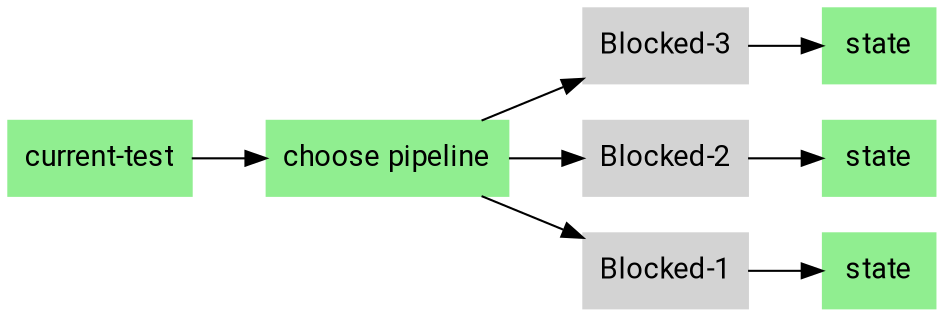 digraph pipeline {
  graph [fontname="Roboto,sans-serif"]
  node [fontname="Roboto,sans-serif",shape="box"]
  edge [fontname="Roboto,sans-serif"]
  rankdir=LR
  n3 [label="current-test",color="#90ee90",fillcolor="#90ee90",style="filled"]
  n2 [label="choose pipeline",color="#90ee90",fillcolor="#90ee90",style="filled"]
  n9 [label="Blocked-3",color="#d3d3d3",fillcolor="#d3d3d3",style="filled"]
  n8 [label="state",color="#90ee90",fillcolor="#90ee90",style="filled"]
  n16 [label="Blocked-2",color="#d3d3d3",fillcolor="#d3d3d3",style="filled"]
  n15 [label="state",color="#90ee90",fillcolor="#90ee90",style="filled"]
  n24 [label="Blocked-1",color="#d3d3d3",fillcolor="#d3d3d3",style="filled"]
  n23 [label="state",color="#90ee90",fillcolor="#90ee90",style="filled"]
  n24 -> n23
  n2 -> n24
  n16 -> n15
  n2 -> n16
  n9 -> n8
  n2 -> n9
  n3 -> n2
  }
